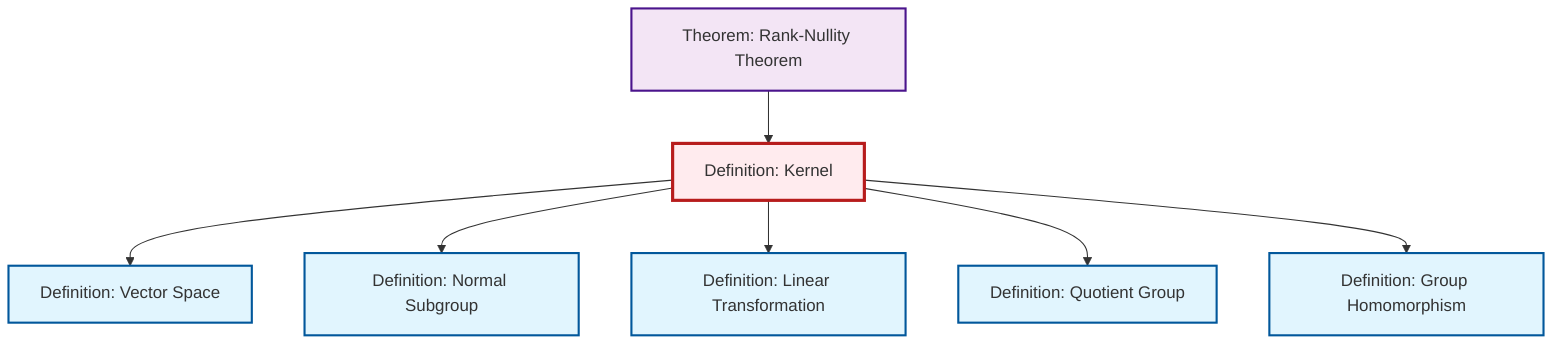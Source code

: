 graph TD
    classDef definition fill:#e1f5fe,stroke:#01579b,stroke-width:2px
    classDef theorem fill:#f3e5f5,stroke:#4a148c,stroke-width:2px
    classDef axiom fill:#fff3e0,stroke:#e65100,stroke-width:2px
    classDef example fill:#e8f5e9,stroke:#1b5e20,stroke-width:2px
    classDef current fill:#ffebee,stroke:#b71c1c,stroke-width:3px
    def-kernel["Definition: Kernel"]:::definition
    def-normal-subgroup["Definition: Normal Subgroup"]:::definition
    def-vector-space["Definition: Vector Space"]:::definition
    def-quotient-group["Definition: Quotient Group"]:::definition
    def-linear-transformation["Definition: Linear Transformation"]:::definition
    def-homomorphism["Definition: Group Homomorphism"]:::definition
    thm-rank-nullity["Theorem: Rank-Nullity Theorem"]:::theorem
    def-kernel --> def-vector-space
    def-kernel --> def-normal-subgroup
    def-kernel --> def-linear-transformation
    def-kernel --> def-quotient-group
    thm-rank-nullity --> def-kernel
    def-kernel --> def-homomorphism
    class def-kernel current